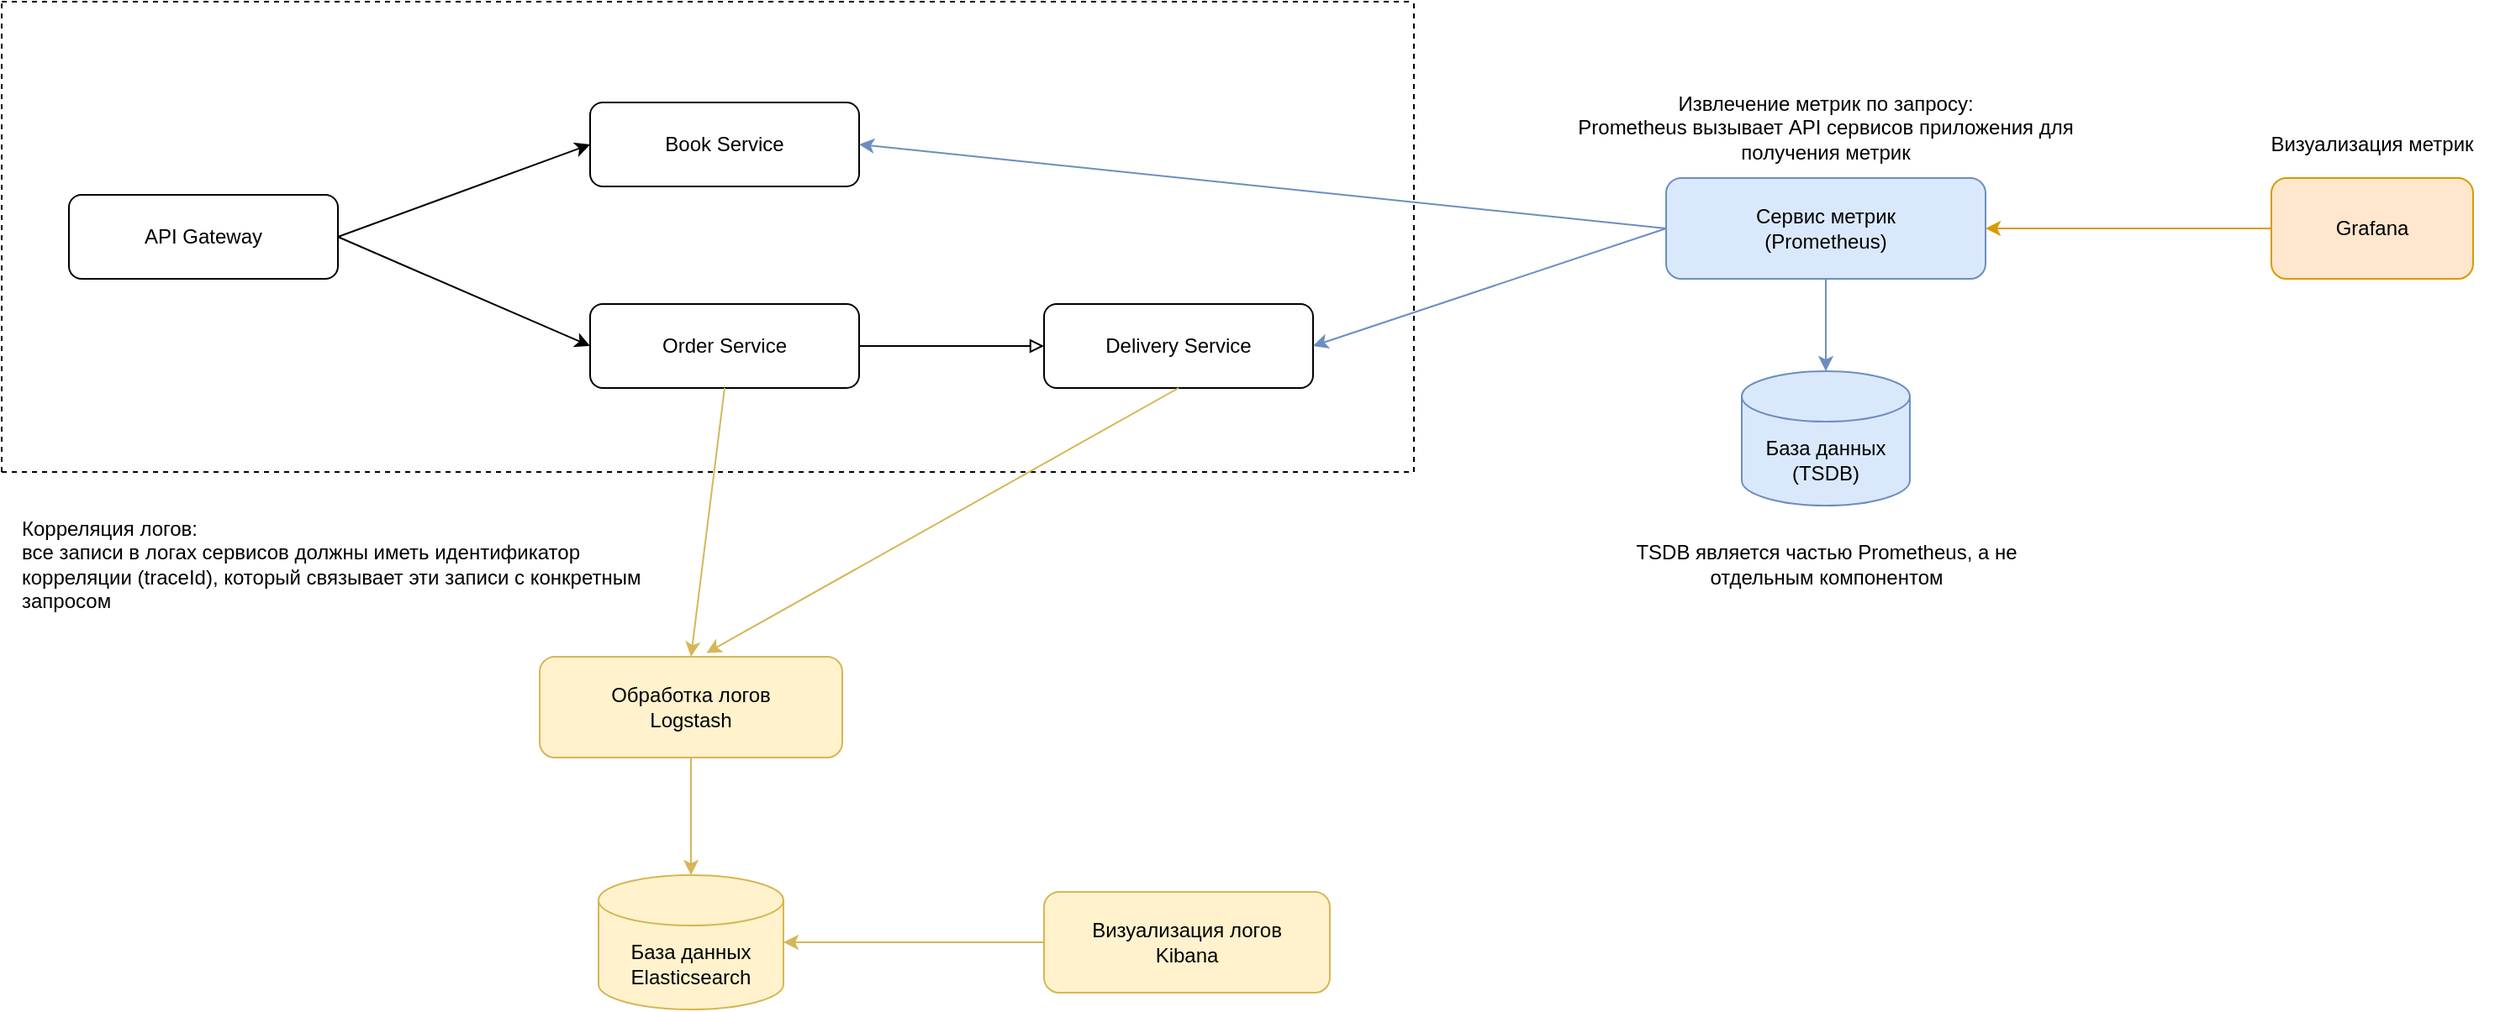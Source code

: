 <mxfile version="22.1.22" type="embed">
  <diagram id="C5RBs43oDa-KdzZeNtuy" name="Page-1">
    <mxGraphModel dx="625" dy="536" grid="1" gridSize="10" guides="1" tooltips="1" connect="1" arrows="1" fold="1" page="0" pageScale="1" pageWidth="827" pageHeight="1169" math="0" shadow="0">
      <root>
        <mxCell id="WIyWlLk6GJQsqaUBKTNV-0" />
        <mxCell id="WIyWlLk6GJQsqaUBKTNV-1" parent="WIyWlLk6GJQsqaUBKTNV-0" />
        <mxCell id="WIyWlLk6GJQsqaUBKTNV-7" value="Book Service" style="rounded=1;whiteSpace=wrap;html=1;fontSize=12;glass=0;strokeWidth=1;shadow=0;" parent="WIyWlLk6GJQsqaUBKTNV-1" vertex="1">
          <mxGeometry x="430" y="260" width="160" height="50" as="geometry" />
        </mxCell>
        <mxCell id="qUV3P2aTGDbsRWtag9Bh-6" value="" style="edgeStyle=orthogonalEdgeStyle;rounded=0;orthogonalLoop=1;jettySize=auto;html=1;endArrow=block;endFill=0;" parent="WIyWlLk6GJQsqaUBKTNV-1" source="WIyWlLk6GJQsqaUBKTNV-12" target="qUV3P2aTGDbsRWtag9Bh-0" edge="1">
          <mxGeometry relative="1" as="geometry" />
        </mxCell>
        <mxCell id="WIyWlLk6GJQsqaUBKTNV-12" value="Order Service" style="rounded=1;whiteSpace=wrap;html=1;fontSize=12;glass=0;strokeWidth=1;shadow=0;" parent="WIyWlLk6GJQsqaUBKTNV-1" vertex="1">
          <mxGeometry x="430" y="380" width="160" height="50" as="geometry" />
        </mxCell>
        <mxCell id="qUV3P2aTGDbsRWtag9Bh-0" value="Delivery Service" style="rounded=1;whiteSpace=wrap;html=1;fontSize=12;glass=0;strokeWidth=1;shadow=0;" parent="WIyWlLk6GJQsqaUBKTNV-1" vertex="1">
          <mxGeometry x="700" y="380" width="160" height="50" as="geometry" />
        </mxCell>
        <mxCell id="qUV3P2aTGDbsRWtag9Bh-1" value="API Gateway" style="rounded=1;whiteSpace=wrap;html=1;fontSize=12;glass=0;strokeWidth=1;shadow=0;" parent="WIyWlLk6GJQsqaUBKTNV-1" vertex="1">
          <mxGeometry x="120" y="315" width="160" height="50" as="geometry" />
        </mxCell>
        <mxCell id="azebIim8coZ3yywsH4kP-0" value="" style="endArrow=classic;html=1;rounded=0;exitX=1;exitY=0.5;exitDx=0;exitDy=0;entryX=0;entryY=0.5;entryDx=0;entryDy=0;" parent="WIyWlLk6GJQsqaUBKTNV-1" source="qUV3P2aTGDbsRWtag9Bh-1" target="WIyWlLk6GJQsqaUBKTNV-7" edge="1">
          <mxGeometry width="50" height="50" relative="1" as="geometry">
            <mxPoint x="430" y="270" as="sourcePoint" />
            <mxPoint x="480" y="220" as="targetPoint" />
          </mxGeometry>
        </mxCell>
        <mxCell id="azebIim8coZ3yywsH4kP-2" value="" style="endArrow=classic;html=1;rounded=0;exitX=1;exitY=0.5;exitDx=0;exitDy=0;entryX=0;entryY=0.5;entryDx=0;entryDy=0;" parent="WIyWlLk6GJQsqaUBKTNV-1" source="qUV3P2aTGDbsRWtag9Bh-1" target="WIyWlLk6GJQsqaUBKTNV-12" edge="1">
          <mxGeometry width="50" height="50" relative="1" as="geometry">
            <mxPoint x="430" y="270" as="sourcePoint" />
            <mxPoint x="480" y="220" as="targetPoint" />
          </mxGeometry>
        </mxCell>
        <mxCell id="insQV8Q_7dh7SFWxXB74-0" value="" style="endArrow=none;dashed=1;html=1;rounded=0;" parent="WIyWlLk6GJQsqaUBKTNV-1" edge="1">
          <mxGeometry width="50" height="50" relative="1" as="geometry">
            <mxPoint x="920" y="480" as="sourcePoint" />
            <mxPoint x="920" y="200" as="targetPoint" />
          </mxGeometry>
        </mxCell>
        <mxCell id="insQV8Q_7dh7SFWxXB74-1" value="" style="endArrow=none;dashed=1;html=1;rounded=0;" parent="WIyWlLk6GJQsqaUBKTNV-1" edge="1">
          <mxGeometry width="50" height="50" relative="1" as="geometry">
            <mxPoint x="80" y="480" as="sourcePoint" />
            <mxPoint x="920" y="480" as="targetPoint" />
          </mxGeometry>
        </mxCell>
        <mxCell id="insQV8Q_7dh7SFWxXB74-2" value="" style="endArrow=none;dashed=1;html=1;rounded=0;" parent="WIyWlLk6GJQsqaUBKTNV-1" edge="1">
          <mxGeometry width="50" height="50" relative="1" as="geometry">
            <mxPoint x="80" y="480" as="sourcePoint" />
            <mxPoint x="80" y="200" as="targetPoint" />
          </mxGeometry>
        </mxCell>
        <mxCell id="insQV8Q_7dh7SFWxXB74-3" value="" style="endArrow=none;dashed=1;html=1;rounded=0;" parent="WIyWlLk6GJQsqaUBKTNV-1" edge="1">
          <mxGeometry width="50" height="50" relative="1" as="geometry">
            <mxPoint x="80" y="200" as="sourcePoint" />
            <mxPoint x="920" y="200" as="targetPoint" />
          </mxGeometry>
        </mxCell>
        <mxCell id="insQV8Q_7dh7SFWxXB74-9" value="" style="edgeStyle=orthogonalEdgeStyle;rounded=0;orthogonalLoop=1;jettySize=auto;html=1;fillColor=#dae8fc;strokeColor=#6c8ebf;" parent="WIyWlLk6GJQsqaUBKTNV-1" source="insQV8Q_7dh7SFWxXB74-4" target="insQV8Q_7dh7SFWxXB74-8" edge="1">
          <mxGeometry relative="1" as="geometry" />
        </mxCell>
        <mxCell id="insQV8Q_7dh7SFWxXB74-4" value="Сервис метрик &lt;br&gt;(Prometheus)" style="rounded=1;whiteSpace=wrap;html=1;fillColor=#dae8fc;strokeColor=#6c8ebf;" parent="WIyWlLk6GJQsqaUBKTNV-1" vertex="1">
          <mxGeometry x="1070" y="305" width="190" height="60" as="geometry" />
        </mxCell>
        <mxCell id="insQV8Q_7dh7SFWxXB74-5" value="" style="endArrow=classic;html=1;rounded=0;exitX=0;exitY=0.5;exitDx=0;exitDy=0;entryX=1;entryY=0.5;entryDx=0;entryDy=0;fillColor=#dae8fc;strokeColor=#6c8ebf;" parent="WIyWlLk6GJQsqaUBKTNV-1" source="insQV8Q_7dh7SFWxXB74-4" target="WIyWlLk6GJQsqaUBKTNV-7" edge="1">
          <mxGeometry width="50" height="50" relative="1" as="geometry">
            <mxPoint x="670" y="330" as="sourcePoint" />
            <mxPoint x="720" y="280" as="targetPoint" />
          </mxGeometry>
        </mxCell>
        <mxCell id="insQV8Q_7dh7SFWxXB74-6" value="" style="endArrow=classic;html=1;rounded=0;exitX=0;exitY=0.5;exitDx=0;exitDy=0;entryX=1;entryY=0.5;entryDx=0;entryDy=0;fillColor=#dae8fc;strokeColor=#6c8ebf;" parent="WIyWlLk6GJQsqaUBKTNV-1" source="insQV8Q_7dh7SFWxXB74-4" target="qUV3P2aTGDbsRWtag9Bh-0" edge="1">
          <mxGeometry width="50" height="50" relative="1" as="geometry">
            <mxPoint x="680" y="330" as="sourcePoint" />
            <mxPoint x="730" y="280" as="targetPoint" />
          </mxGeometry>
        </mxCell>
        <mxCell id="insQV8Q_7dh7SFWxXB74-7" value="Извлечение метрик по запросу:&lt;br&gt;Prometheus вызывает API сервисов приложения для получения метрик" style="text;html=1;align=center;verticalAlign=middle;whiteSpace=wrap;rounded=0;" parent="WIyWlLk6GJQsqaUBKTNV-1" vertex="1">
          <mxGeometry x="1005" y="250" width="320" height="50" as="geometry" />
        </mxCell>
        <mxCell id="insQV8Q_7dh7SFWxXB74-8" value="База данных&lt;br&gt;(TSDB)" style="shape=cylinder3;whiteSpace=wrap;html=1;boundedLbl=1;backgroundOutline=1;size=15;fillColor=#dae8fc;strokeColor=#6c8ebf;" parent="WIyWlLk6GJQsqaUBKTNV-1" vertex="1">
          <mxGeometry x="1115" y="420" width="100" height="80" as="geometry" />
        </mxCell>
        <mxCell id="insQV8Q_7dh7SFWxXB74-10" value="TSDB является частью Prometheus, а не отдельным компонентом" style="text;html=1;align=center;verticalAlign=middle;whiteSpace=wrap;rounded=0;" parent="WIyWlLk6GJQsqaUBKTNV-1" vertex="1">
          <mxGeometry x="1037.5" y="510" width="255" height="50" as="geometry" />
        </mxCell>
        <mxCell id="insQV8Q_7dh7SFWxXB74-12" style="edgeStyle=orthogonalEdgeStyle;rounded=0;orthogonalLoop=1;jettySize=auto;html=1;entryX=1;entryY=0.5;entryDx=0;entryDy=0;fillColor=#ffe6cc;strokeColor=#d79b00;" parent="WIyWlLk6GJQsqaUBKTNV-1" source="insQV8Q_7dh7SFWxXB74-11" target="insQV8Q_7dh7SFWxXB74-4" edge="1">
          <mxGeometry relative="1" as="geometry" />
        </mxCell>
        <mxCell id="insQV8Q_7dh7SFWxXB74-11" value="Grafana" style="rounded=1;whiteSpace=wrap;html=1;fillColor=#ffe6cc;strokeColor=#d79b00;" parent="WIyWlLk6GJQsqaUBKTNV-1" vertex="1">
          <mxGeometry x="1430" y="305" width="120" height="60" as="geometry" />
        </mxCell>
        <mxCell id="insQV8Q_7dh7SFWxXB74-13" value="Визуализация метрик" style="text;html=1;align=center;verticalAlign=middle;whiteSpace=wrap;rounded=0;" parent="WIyWlLk6GJQsqaUBKTNV-1" vertex="1">
          <mxGeometry x="1415" y="270" width="150" height="30" as="geometry" />
        </mxCell>
        <mxCell id="GEwsZMFMDnxWJeHUf0ZL-2" value="" style="edgeStyle=orthogonalEdgeStyle;rounded=0;orthogonalLoop=1;jettySize=auto;html=1;fillColor=#fff2cc;strokeColor=#d6b656;" parent="WIyWlLk6GJQsqaUBKTNV-1" source="GEwsZMFMDnxWJeHUf0ZL-0" target="GEwsZMFMDnxWJeHUf0ZL-1" edge="1">
          <mxGeometry relative="1" as="geometry" />
        </mxCell>
        <mxCell id="GEwsZMFMDnxWJeHUf0ZL-0" value="Обработка логов&lt;br&gt;Logstash" style="rounded=1;whiteSpace=wrap;html=1;fillColor=#fff2cc;strokeColor=#d6b656;" parent="WIyWlLk6GJQsqaUBKTNV-1" vertex="1">
          <mxGeometry x="400" y="590" width="180" height="60" as="geometry" />
        </mxCell>
        <mxCell id="GEwsZMFMDnxWJeHUf0ZL-1" value="База данных&lt;br&gt;Elasticsearch" style="shape=cylinder3;whiteSpace=wrap;html=1;boundedLbl=1;backgroundOutline=1;size=15;fillColor=#fff2cc;strokeColor=#d6b656;" parent="WIyWlLk6GJQsqaUBKTNV-1" vertex="1">
          <mxGeometry x="435" y="720" width="110" height="80" as="geometry" />
        </mxCell>
        <mxCell id="GEwsZMFMDnxWJeHUf0ZL-3" value="" style="endArrow=classic;html=1;rounded=0;exitX=0.5;exitY=1;exitDx=0;exitDy=0;entryX=0.5;entryY=0;entryDx=0;entryDy=0;fillColor=#fff2cc;strokeColor=#d6b656;" parent="WIyWlLk6GJQsqaUBKTNV-1" source="WIyWlLk6GJQsqaUBKTNV-12" target="GEwsZMFMDnxWJeHUf0ZL-0" edge="1">
          <mxGeometry width="50" height="50" relative="1" as="geometry">
            <mxPoint x="660" y="610" as="sourcePoint" />
            <mxPoint x="710" y="560" as="targetPoint" />
          </mxGeometry>
        </mxCell>
        <mxCell id="GEwsZMFMDnxWJeHUf0ZL-4" value="" style="endArrow=classic;html=1;rounded=0;exitX=0.5;exitY=1;exitDx=0;exitDy=0;entryX=0.551;entryY=-0.037;entryDx=0;entryDy=0;entryPerimeter=0;fillColor=#fff2cc;strokeColor=#d6b656;" parent="WIyWlLk6GJQsqaUBKTNV-1" source="qUV3P2aTGDbsRWtag9Bh-0" target="GEwsZMFMDnxWJeHUf0ZL-0" edge="1">
          <mxGeometry width="50" height="50" relative="1" as="geometry">
            <mxPoint x="660" y="610" as="sourcePoint" />
            <mxPoint x="710" y="560" as="targetPoint" />
          </mxGeometry>
        </mxCell>
        <mxCell id="GEwsZMFMDnxWJeHUf0ZL-9" style="edgeStyle=orthogonalEdgeStyle;rounded=0;orthogonalLoop=1;jettySize=auto;html=1;fillColor=#fff2cc;strokeColor=#d6b656;" parent="WIyWlLk6GJQsqaUBKTNV-1" source="GEwsZMFMDnxWJeHUf0ZL-8" target="GEwsZMFMDnxWJeHUf0ZL-1" edge="1">
          <mxGeometry relative="1" as="geometry" />
        </mxCell>
        <mxCell id="GEwsZMFMDnxWJeHUf0ZL-8" value="Визуализация логов&lt;br&gt;Kibana" style="rounded=1;whiteSpace=wrap;html=1;fillColor=#fff2cc;fillStyle=auto;strokeColor=#d6b656;" parent="WIyWlLk6GJQsqaUBKTNV-1" vertex="1">
          <mxGeometry x="700" y="730" width="170" height="60" as="geometry" />
        </mxCell>
        <mxCell id="GEwsZMFMDnxWJeHUf0ZL-11" value="Корреляция логов:&lt;br&gt;все записи в логах сервисов должны иметь идентификатор корреляции (traceId), который связывает эти записи с конкретным запросом" style="text;html=1;align=left;verticalAlign=middle;whiteSpace=wrap;rounded=0;" parent="WIyWlLk6GJQsqaUBKTNV-1" vertex="1">
          <mxGeometry x="90" y="495" width="390" height="80" as="geometry" />
        </mxCell>
      </root>
    </mxGraphModel>
  </diagram>
</mxfile>
